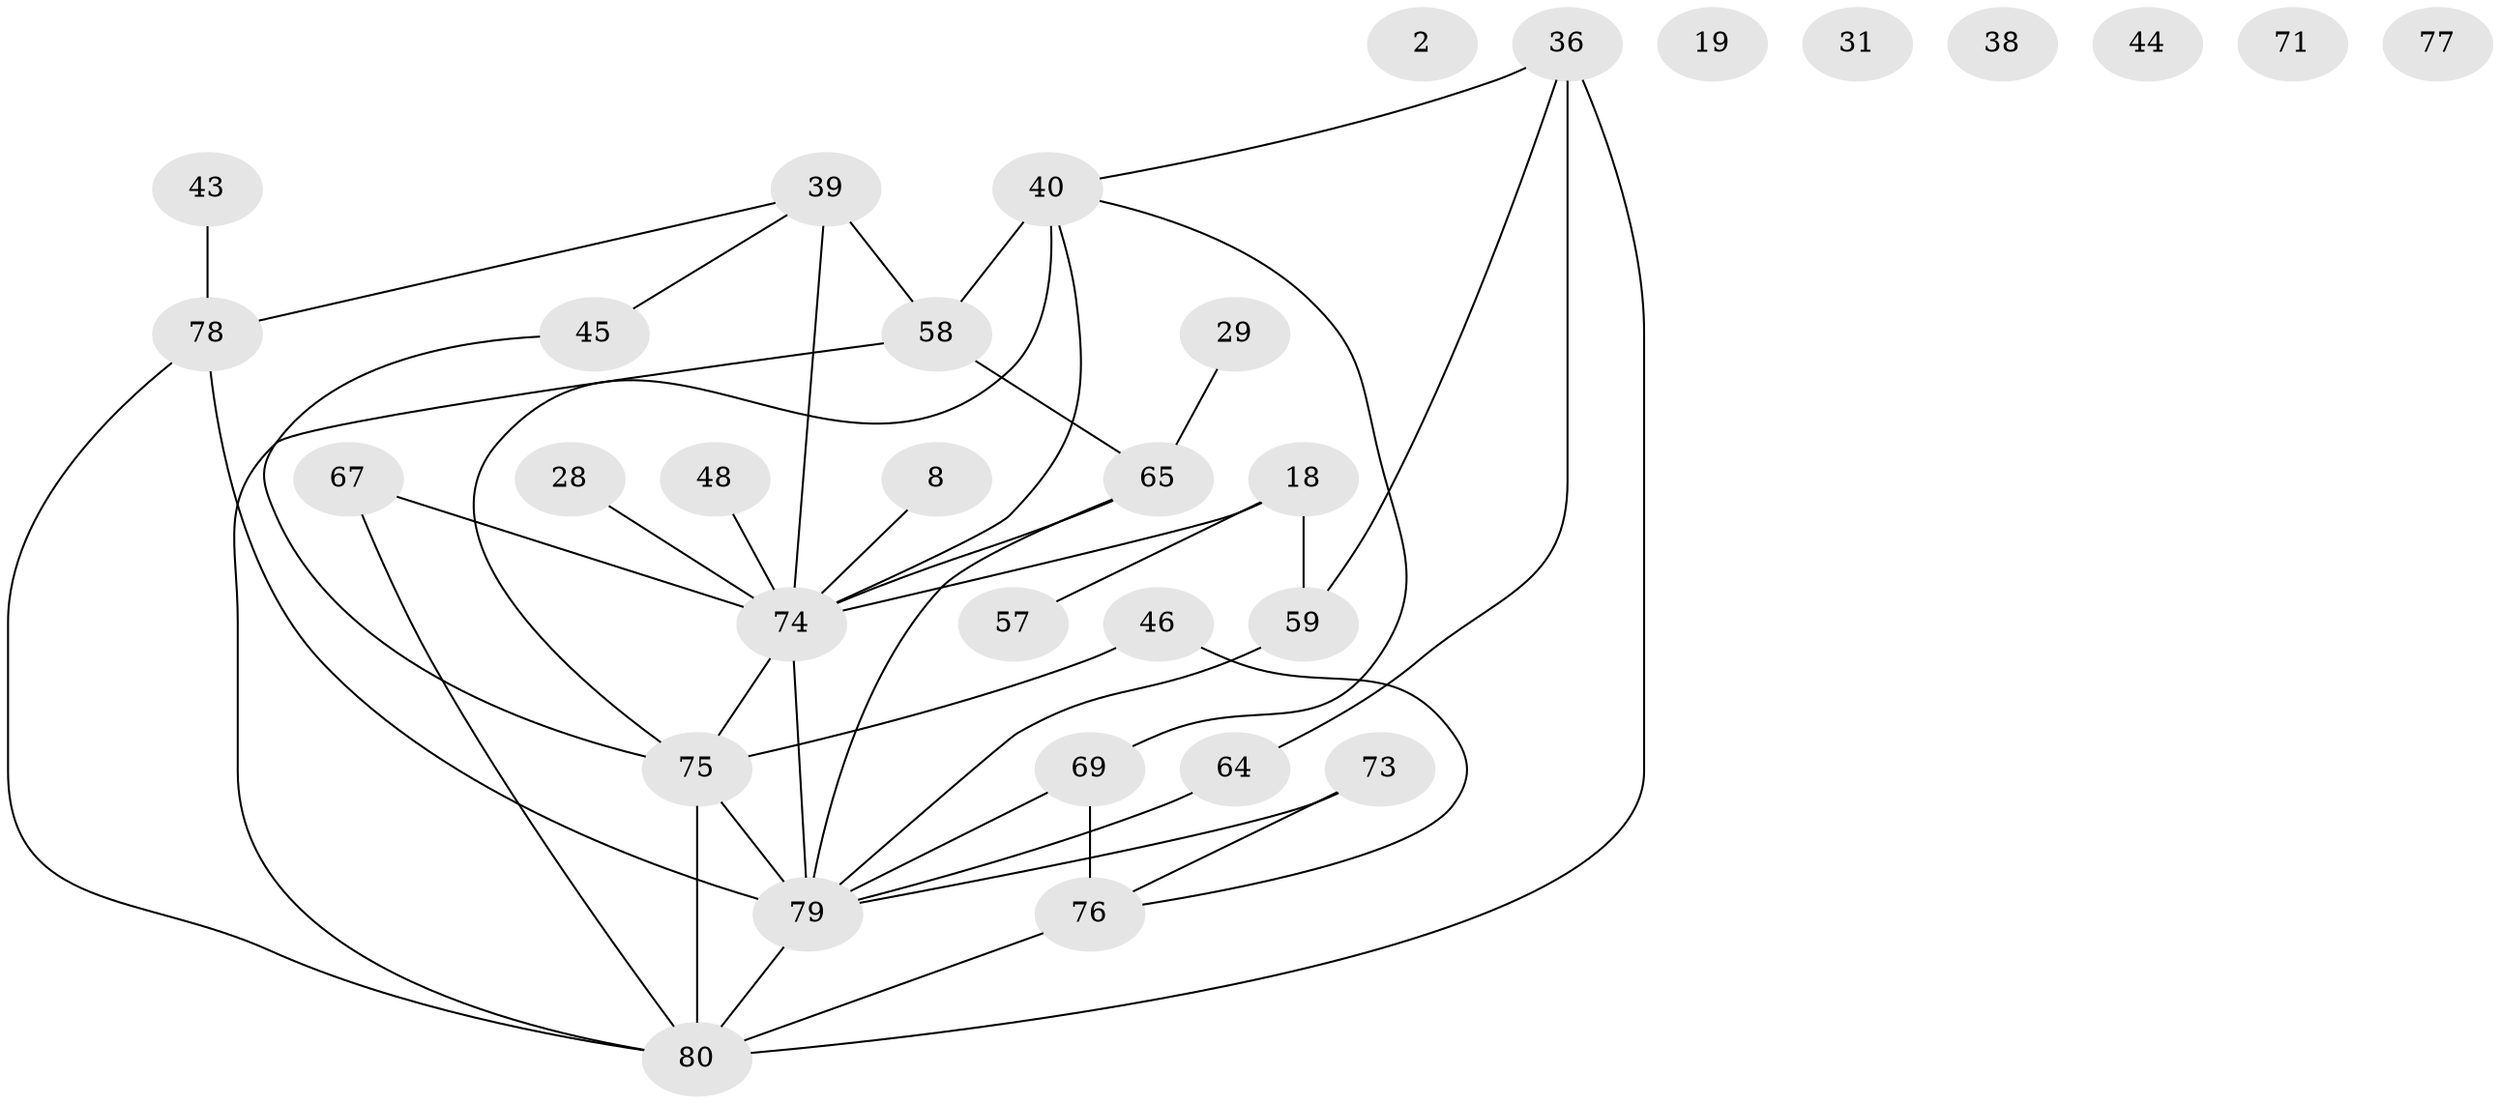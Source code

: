 // original degree distribution, {1: 0.15, 0: 0.0875, 2: 0.275, 5: 0.1, 4: 0.1125, 3: 0.1875, 6: 0.05, 7: 0.0375}
// Generated by graph-tools (version 1.1) at 2025/42/03/04/25 21:42:31]
// undirected, 32 vertices, 43 edges
graph export_dot {
graph [start="1"]
  node [color=gray90,style=filled];
  2;
  8;
  18 [super="+10"];
  19;
  28;
  29;
  31;
  36 [super="+22"];
  38;
  39 [super="+26"];
  40 [super="+7+13+14"];
  43;
  44;
  45;
  46;
  48;
  57;
  58 [super="+42"];
  59;
  64;
  65 [super="+24+6"];
  67;
  69;
  71;
  73;
  74 [super="+41+70"];
  75 [super="+47+61+66"];
  76 [super="+32"];
  77;
  78;
  79 [super="+15+52"];
  80 [super="+60+72+53+56"];
  8 -- 74;
  18 -- 57;
  18 -- 59 [weight=2];
  18 -- 74;
  28 -- 74;
  29 -- 65;
  36 -- 64;
  36 -- 40;
  36 -- 59;
  36 -- 80 [weight=2];
  39 -- 78 [weight=2];
  39 -- 74 [weight=4];
  39 -- 45;
  39 -- 58;
  40 -- 58 [weight=2];
  40 -- 69;
  40 -- 75 [weight=2];
  40 -- 74;
  43 -- 78;
  45 -- 75;
  46 -- 76;
  46 -- 75;
  48 -- 74;
  58 -- 80;
  58 -- 65;
  59 -- 79;
  64 -- 79;
  65 -- 79 [weight=2];
  65 -- 74;
  67 -- 80 [weight=2];
  67 -- 74;
  69 -- 79;
  69 -- 76;
  73 -- 79;
  73 -- 76;
  74 -- 79 [weight=4];
  74 -- 75;
  75 -- 80 [weight=4];
  75 -- 79 [weight=4];
  76 -- 80 [weight=2];
  78 -- 79;
  78 -- 80;
  79 -- 80;
}
